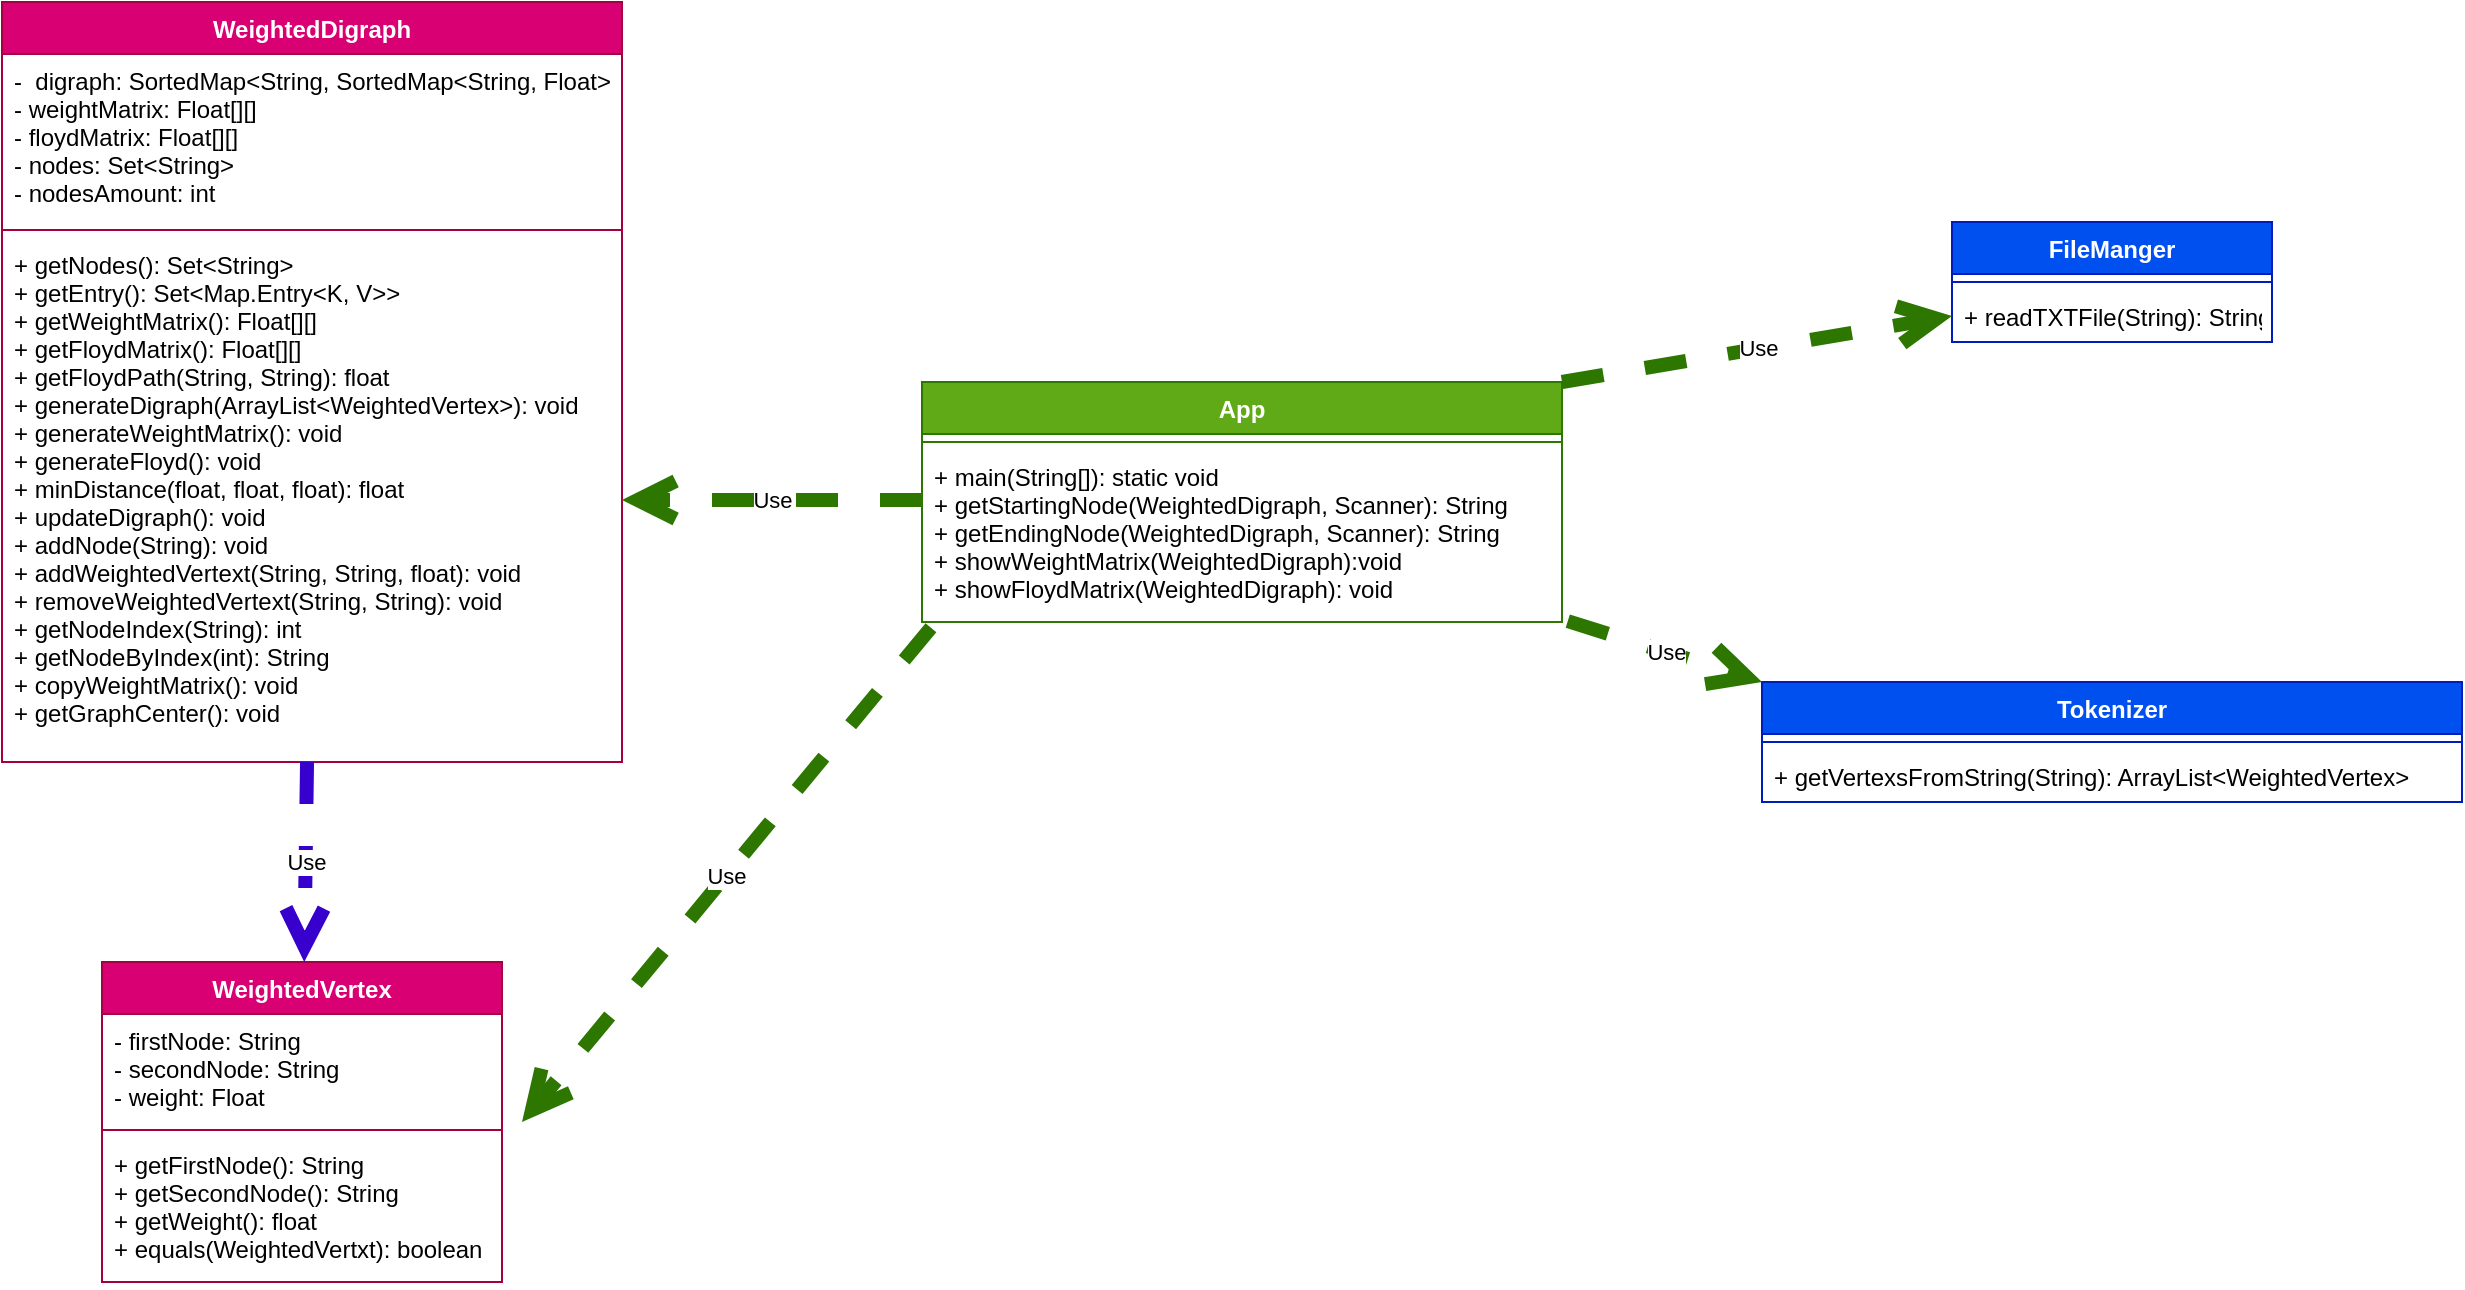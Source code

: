 <mxfile>
    <diagram id="m9ozvgtnfxIHUmbfsLur" name="Page-1">
        <mxGraphModel dx="2514" dy="872" grid="1" gridSize="10" guides="1" tooltips="1" connect="1" arrows="1" fold="1" page="1" pageScale="1" pageWidth="850" pageHeight="1100" math="0" shadow="0">
            <root>
                <mxCell id="0"/>
                <mxCell id="1" parent="0"/>
                <mxCell id="3" value="App" style="swimlane;fontStyle=1;align=center;verticalAlign=top;childLayout=stackLayout;horizontal=1;startSize=26;horizontalStack=0;resizeParent=1;resizeParentMax=0;resizeLast=0;collapsible=1;marginBottom=0;fillColor=#60a917;fontColor=#ffffff;strokeColor=#2D7600;" vertex="1" parent="1">
                    <mxGeometry x="-100" y="320" width="320" height="120" as="geometry"/>
                </mxCell>
                <mxCell id="5" value="" style="line;strokeWidth=1;fillColor=none;align=left;verticalAlign=middle;spacingTop=-1;spacingLeft=3;spacingRight=3;rotatable=0;labelPosition=right;points=[];portConstraint=eastwest;strokeColor=inherit;" vertex="1" parent="3">
                    <mxGeometry y="26" width="320" height="8" as="geometry"/>
                </mxCell>
                <mxCell id="6" value="+ main(String[]): static void&#10;+ getStartingNode(WeightedDigraph, Scanner): String&#10;+ getEndingNode(WeightedDigraph, Scanner): String&#10;+ showWeightMatrix(WeightedDigraph):void&#10;+ showFloydMatrix(WeightedDigraph): void" style="text;strokeColor=none;fillColor=none;align=left;verticalAlign=top;spacingLeft=4;spacingRight=4;overflow=hidden;rotatable=0;points=[[0,0.5],[1,0.5]];portConstraint=eastwest;" vertex="1" parent="3">
                    <mxGeometry y="34" width="320" height="86" as="geometry"/>
                </mxCell>
                <mxCell id="7" value="Tokenizer" style="swimlane;fontStyle=1;align=center;verticalAlign=top;childLayout=stackLayout;horizontal=1;startSize=26;horizontalStack=0;resizeParent=1;resizeParentMax=0;resizeLast=0;collapsible=1;marginBottom=0;fillColor=#0050ef;fontColor=#ffffff;strokeColor=#001DBC;" vertex="1" parent="1">
                    <mxGeometry x="320" y="470" width="350" height="60" as="geometry"/>
                </mxCell>
                <mxCell id="9" value="" style="line;strokeWidth=1;fillColor=none;align=left;verticalAlign=middle;spacingTop=-1;spacingLeft=3;spacingRight=3;rotatable=0;labelPosition=right;points=[];portConstraint=eastwest;strokeColor=inherit;" vertex="1" parent="7">
                    <mxGeometry y="26" width="350" height="8" as="geometry"/>
                </mxCell>
                <mxCell id="10" value="+ getVertexsFromString(String): ArrayList&lt;WeightedVertex&gt;" style="text;strokeColor=none;fillColor=none;align=left;verticalAlign=top;spacingLeft=4;spacingRight=4;overflow=hidden;rotatable=0;points=[[0,0.5],[1,0.5]];portConstraint=eastwest;" vertex="1" parent="7">
                    <mxGeometry y="34" width="350" height="26" as="geometry"/>
                </mxCell>
                <mxCell id="11" value="WeightedVertex" style="swimlane;fontStyle=1;align=center;verticalAlign=top;childLayout=stackLayout;horizontal=1;startSize=26;horizontalStack=0;resizeParent=1;resizeParentMax=0;resizeLast=0;collapsible=1;marginBottom=0;fillColor=#d80073;fontColor=#ffffff;strokeColor=#A50040;" vertex="1" parent="1">
                    <mxGeometry x="-510" y="610" width="200" height="160" as="geometry"/>
                </mxCell>
                <mxCell id="12" value="- firstNode: String&#10;- secondNode: String&#10;- weight: Float" style="text;strokeColor=none;fillColor=none;align=left;verticalAlign=top;spacingLeft=4;spacingRight=4;overflow=hidden;rotatable=0;points=[[0,0.5],[1,0.5]];portConstraint=eastwest;" vertex="1" parent="11">
                    <mxGeometry y="26" width="200" height="54" as="geometry"/>
                </mxCell>
                <mxCell id="13" value="" style="line;strokeWidth=1;fillColor=none;align=left;verticalAlign=middle;spacingTop=-1;spacingLeft=3;spacingRight=3;rotatable=0;labelPosition=right;points=[];portConstraint=eastwest;strokeColor=inherit;" vertex="1" parent="11">
                    <mxGeometry y="80" width="200" height="8" as="geometry"/>
                </mxCell>
                <mxCell id="14" value="+ getFirstNode(): String&#10;+ getSecondNode(): String&#10;+ getWeight(): float&#10;+ equals(WeightedVertxt): boolean" style="text;strokeColor=none;fillColor=none;align=left;verticalAlign=top;spacingLeft=4;spacingRight=4;overflow=hidden;rotatable=0;points=[[0,0.5],[1,0.5]];portConstraint=eastwest;" vertex="1" parent="11">
                    <mxGeometry y="88" width="200" height="72" as="geometry"/>
                </mxCell>
                <mxCell id="15" value="FileManger" style="swimlane;fontStyle=1;align=center;verticalAlign=top;childLayout=stackLayout;horizontal=1;startSize=26;horizontalStack=0;resizeParent=1;resizeParentMax=0;resizeLast=0;collapsible=1;marginBottom=0;fillColor=#0050ef;fontColor=#ffffff;strokeColor=#001DBC;" vertex="1" parent="1">
                    <mxGeometry x="415" y="240" width="160" height="60" as="geometry"/>
                </mxCell>
                <mxCell id="17" value="" style="line;strokeWidth=1;fillColor=none;align=left;verticalAlign=middle;spacingTop=-1;spacingLeft=3;spacingRight=3;rotatable=0;labelPosition=right;points=[];portConstraint=eastwest;strokeColor=inherit;" vertex="1" parent="15">
                    <mxGeometry y="26" width="160" height="8" as="geometry"/>
                </mxCell>
                <mxCell id="18" value="+ readTXTFile(String): String" style="text;strokeColor=none;fillColor=none;align=left;verticalAlign=top;spacingLeft=4;spacingRight=4;overflow=hidden;rotatable=0;points=[[0,0.5],[1,0.5]];portConstraint=eastwest;" vertex="1" parent="15">
                    <mxGeometry y="34" width="160" height="26" as="geometry"/>
                </mxCell>
                <mxCell id="23" value="WeightedDigraph" style="swimlane;fontStyle=1;align=center;verticalAlign=top;childLayout=stackLayout;horizontal=1;startSize=26;horizontalStack=0;resizeParent=1;resizeParentMax=0;resizeLast=0;collapsible=1;marginBottom=0;fillColor=#d80073;fontColor=#ffffff;strokeColor=#A50040;" vertex="1" parent="1">
                    <mxGeometry x="-560" y="130" width="310" height="380" as="geometry"/>
                </mxCell>
                <mxCell id="24" value="-  digraph: SortedMap&lt;String, SortedMap&lt;String, Float&gt;&gt;&#10;- weightMatrix: Float[][]&#10;- floydMatrix: Float[][]&#10;- nodes: Set&lt;String&gt;&#10;- nodesAmount: int" style="text;strokeColor=none;fillColor=none;align=left;verticalAlign=top;spacingLeft=4;spacingRight=4;overflow=hidden;rotatable=0;points=[[0,0.5],[1,0.5]];portConstraint=eastwest;" vertex="1" parent="23">
                    <mxGeometry y="26" width="310" height="84" as="geometry"/>
                </mxCell>
                <mxCell id="25" value="" style="line;strokeWidth=1;fillColor=none;align=left;verticalAlign=middle;spacingTop=-1;spacingLeft=3;spacingRight=3;rotatable=0;labelPosition=right;points=[];portConstraint=eastwest;strokeColor=inherit;" vertex="1" parent="23">
                    <mxGeometry y="110" width="310" height="8" as="geometry"/>
                </mxCell>
                <mxCell id="26" value="+ getNodes(): Set&lt;String&gt;&#10;+ getEntry(): Set&lt;Map.Entry&lt;K, V&gt;&gt;&#10;+ getWeightMatrix(): Float[][]&#10;+ getFloydMatrix(): Float[][]&#10;+ getFloydPath(String, String): float&#10;+ generateDigraph(ArrayList&lt;WeightedVertex&gt;): void&#10;+ generateWeightMatrix(): void&#10;+ generateFloyd(): void&#10;+ minDistance(float, float, float): float&#10;+ updateDigraph(): void&#10;+ addNode(String): void&#10;+ addWeightedVertext(String, String, float): void&#10;+ removeWeightedVertext(String, String): void&#10;+ getNodeIndex(String): int&#10;+ getNodeByIndex(int): String&#10;+ copyWeightMatrix(): void&#10;+ getGraphCenter(): void" style="text;strokeColor=none;fillColor=none;align=left;verticalAlign=top;spacingLeft=4;spacingRight=4;overflow=hidden;rotatable=0;points=[[0,0.5],[1,0.5]];portConstraint=eastwest;" vertex="1" parent="23">
                    <mxGeometry y="118" width="310" height="262" as="geometry"/>
                </mxCell>
                <mxCell id="30" value="Use" style="endArrow=open;endSize=12;dashed=1;html=1;entryX=1;entryY=0.5;entryDx=0;entryDy=0;exitX=0;exitY=0.291;exitDx=0;exitDy=0;exitPerimeter=0;fillColor=#60a917;strokeColor=#2D7600;strokeWidth=7;" edge="1" parent="1" source="6" target="26">
                    <mxGeometry width="160" relative="1" as="geometry">
                        <mxPoint x="-140" y="560" as="sourcePoint"/>
                        <mxPoint x="-100" y="379" as="targetPoint"/>
                    </mxGeometry>
                </mxCell>
                <mxCell id="31" value="Use" style="endArrow=open;endSize=12;dashed=1;html=1;exitX=0.492;exitY=1;exitDx=0;exitDy=0;exitPerimeter=0;fillColor=#6a00ff;strokeColor=#3700CC;strokeWidth=7;" edge="1" parent="1" source="26" target="11">
                    <mxGeometry width="160" relative="1" as="geometry">
                        <mxPoint x="-320" y="580" as="sourcePoint"/>
                        <mxPoint x="-170" y="580" as="targetPoint"/>
                    </mxGeometry>
                </mxCell>
                <mxCell id="32" value="Use" style="endArrow=open;endSize=12;dashed=1;html=1;exitX=0.014;exitY=1.033;exitDx=0;exitDy=0;exitPerimeter=0;fillColor=#60a917;strokeColor=#2D7600;strokeWidth=7;" edge="1" parent="1" source="6">
                    <mxGeometry width="160" relative="1" as="geometry">
                        <mxPoint x="-80" y="660.026" as="sourcePoint"/>
                        <mxPoint x="-300" y="690" as="targetPoint"/>
                    </mxGeometry>
                </mxCell>
                <mxCell id="33" value="Use" style="endArrow=open;endSize=12;dashed=1;html=1;entryX=0;entryY=0;entryDx=0;entryDy=0;exitX=1.009;exitY=0.995;exitDx=0;exitDy=0;exitPerimeter=0;fillColor=#60a917;strokeColor=#2D7600;strokeWidth=7;" edge="1" parent="1" source="6" target="7">
                    <mxGeometry width="160" relative="1" as="geometry">
                        <mxPoint x="-90" y="389.026" as="sourcePoint"/>
                        <mxPoint x="-240" y="389" as="targetPoint"/>
                    </mxGeometry>
                </mxCell>
                <mxCell id="34" value="Use" style="endArrow=open;endSize=12;dashed=1;html=1;entryX=0;entryY=0.5;entryDx=0;entryDy=0;exitX=1;exitY=0;exitDx=0;exitDy=0;fillColor=#60a917;strokeColor=#2D7600;strokeWidth=7;" edge="1" parent="1" source="3" target="18">
                    <mxGeometry width="160" relative="1" as="geometry">
                        <mxPoint x="330" y="280.026" as="sourcePoint"/>
                        <mxPoint x="180" y="280" as="targetPoint"/>
                    </mxGeometry>
                </mxCell>
            </root>
        </mxGraphModel>
    </diagram>
</mxfile>